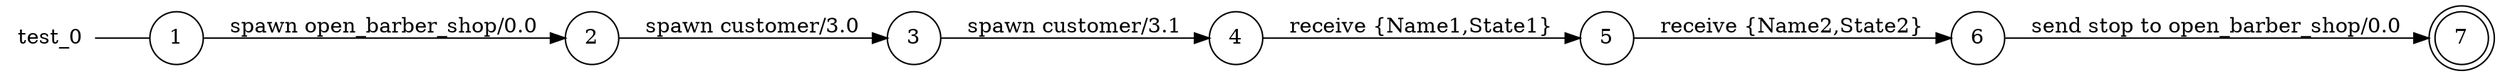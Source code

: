 digraph test_0 {
	rankdir="LR";
	n_0 [label="test_0", shape="plaintext"];
	n_1 [id="5", shape=circle, label="5"];
	n_2 [id="6", shape=circle, label="6"];
	n_3 [id="1", shape=circle, label="1"];
	n_0 -> n_3 [arrowhead=none];
	n_4 [id="2", shape=circle, label="2"];
	n_5 [id="4", shape=doublecircle, label="7"];
	n_6 [id="7", shape=circle, label="3"];
	n_7 [id="3", shape=circle, label="4"];

	n_1 -> n_2 [id="[$e|5]", label="receive {Name2,State2}"];
	n_6 -> n_7 [id="[$e|3]", label="spawn customer/3.1"];
	n_2 -> n_5 [id="[$e|2]", label="send stop to open_barber_shop/0.0"];
	n_4 -> n_6 [id="[$e|0]", label="spawn customer/3.0"];
	n_7 -> n_1 [id="[$e|4]", label="receive {Name1,State1}"];
	n_3 -> n_4 [id="[$e|1]", label="spawn open_barber_shop/0.0"];
}
